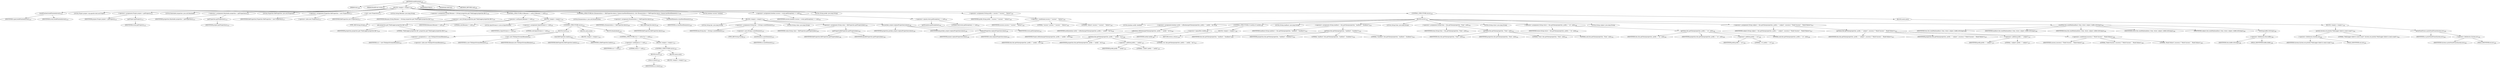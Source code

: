 digraph "buildFinished" {  
"27" [label = <(METHOD,buildFinished)<SUB>109</SUB>> ]
"8" [label = <(PARAM,this)<SUB>109</SUB>> ]
"28" [label = <(PARAM,BuildEvent event)<SUB>109</SUB>> ]
"29" [label = <(BLOCK,&lt;empty&gt;,&lt;empty&gt;)<SUB>109</SUB>> ]
"30" [label = <(buildFinished,buildFinished(event))<SUB>110</SUB>> ]
"31" [label = <(IDENTIFIER,super,buildFinished(event))<SUB>110</SUB>> ]
"32" [label = <(IDENTIFIER,event,buildFinished(event))<SUB>110</SUB>> ]
"33" [label = <(LOCAL,Project project: org.apache.tools.ant.Project)> ]
"34" [label = <(&lt;operator&gt;.assignment,Project project = getProject())<SUB>112</SUB>> ]
"35" [label = <(IDENTIFIER,project,Project project = getProject())<SUB>112</SUB>> ]
"36" [label = <(getProject,getProject())<SUB>112</SUB>> ]
"37" [label = <(IDENTIFIER,event,getProject())<SUB>112</SUB>> ]
"38" [label = <(LOCAL,Hashtable properties: java.util.Hashtable)> ]
"39" [label = <(&lt;operator&gt;.assignment,Hashtable properties = getProperties())<SUB>113</SUB>> ]
"40" [label = <(IDENTIFIER,properties,Hashtable properties = getProperties())<SUB>113</SUB>> ]
"41" [label = <(getProperties,getProperties())<SUB>113</SUB>> ]
"42" [label = <(IDENTIFIER,project,getProperties())<SUB>113</SUB>> ]
"4" [label = <(LOCAL,Properties fileProperties: java.util.Properties)> ]
"43" [label = <(&lt;operator&gt;.assignment,Properties fileProperties = new Properties())<SUB>117</SUB>> ]
"44" [label = <(IDENTIFIER,fileProperties,Properties fileProperties = new Properties())<SUB>117</SUB>> ]
"45" [label = <(&lt;operator&gt;.alloc,new Properties())<SUB>117</SUB>> ]
"46" [label = <(&lt;init&gt;,new Properties())<SUB>117</SUB>> ]
"3" [label = <(IDENTIFIER,fileProperties,new Properties())<SUB>117</SUB>> ]
"47" [label = <(LOCAL,String filename: java.lang.String)> ]
"48" [label = <(&lt;operator&gt;.assignment,String filename = (String) properties.get(&quot;MailLogger.properties.file&quot;))<SUB>118</SUB>> ]
"49" [label = <(IDENTIFIER,filename,String filename = (String) properties.get(&quot;MailLogger.properties.file&quot;))<SUB>118</SUB>> ]
"50" [label = <(&lt;operator&gt;.cast,(String) properties.get(&quot;MailLogger.properties.file&quot;))<SUB>118</SUB>> ]
"51" [label = <(TYPE_REF,String,String)<SUB>118</SUB>> ]
"52" [label = <(get,properties.get(&quot;MailLogger.properties.file&quot;))<SUB>118</SUB>> ]
"53" [label = <(IDENTIFIER,properties,properties.get(&quot;MailLogger.properties.file&quot;))<SUB>118</SUB>> ]
"54" [label = <(LITERAL,&quot;MailLogger.properties.file&quot;,properties.get(&quot;MailLogger.properties.file&quot;))<SUB>118</SUB>> ]
"55" [label = <(CONTROL_STRUCTURE,if (filename != null),if (filename != null))<SUB>119</SUB>> ]
"56" [label = <(&lt;operator&gt;.notEquals,filename != null)<SUB>119</SUB>> ]
"57" [label = <(IDENTIFIER,filename,filename != null)<SUB>119</SUB>> ]
"58" [label = <(LITERAL,null,filename != null)<SUB>119</SUB>> ]
"59" [label = <(BLOCK,&lt;empty&gt;,&lt;empty&gt;)<SUB>119</SUB>> ]
"6" [label = <(LOCAL,InputStream is: java.io.InputStream)> ]
"60" [label = <(&lt;operator&gt;.assignment,InputStream is = null)<SUB>120</SUB>> ]
"61" [label = <(IDENTIFIER,is,InputStream is = null)<SUB>120</SUB>> ]
"62" [label = <(LITERAL,null,InputStream is = null)<SUB>120</SUB>> ]
"63" [label = <(CONTROL_STRUCTURE,try,try)<SUB>121</SUB>> ]
"64" [label = <(BLOCK,try,try)<SUB>121</SUB>> ]
"65" [label = <(&lt;operator&gt;.assignment,is = new FileInputStream(filename))<SUB>122</SUB>> ]
"66" [label = <(IDENTIFIER,is,is = new FileInputStream(filename))<SUB>122</SUB>> ]
"67" [label = <(&lt;operator&gt;.alloc,new FileInputStream(filename))<SUB>122</SUB>> ]
"68" [label = <(&lt;init&gt;,new FileInputStream(filename))<SUB>122</SUB>> ]
"5" [label = <(IDENTIFIER,is,new FileInputStream(filename))<SUB>122</SUB>> ]
"69" [label = <(IDENTIFIER,filename,new FileInputStream(filename))<SUB>122</SUB>> ]
"70" [label = <(load,fileProperties.load(is))<SUB>123</SUB>> ]
"71" [label = <(IDENTIFIER,fileProperties,fileProperties.load(is))<SUB>123</SUB>> ]
"72" [label = <(IDENTIFIER,is,fileProperties.load(is))<SUB>123</SUB>> ]
"73" [label = <(BLOCK,catch,catch)> ]
"74" [label = <(BLOCK,&lt;empty&gt;,&lt;empty&gt;)<SUB>124</SUB>> ]
"75" [label = <(BLOCK,finally,finally)<SUB>126</SUB>> ]
"76" [label = <(CONTROL_STRUCTURE,if (is != null),if (is != null))<SUB>127</SUB>> ]
"77" [label = <(&lt;operator&gt;.notEquals,is != null)<SUB>127</SUB>> ]
"78" [label = <(IDENTIFIER,is,is != null)<SUB>127</SUB>> ]
"79" [label = <(LITERAL,null,is != null)<SUB>127</SUB>> ]
"80" [label = <(BLOCK,&lt;empty&gt;,&lt;empty&gt;)<SUB>127</SUB>> ]
"81" [label = <(CONTROL_STRUCTURE,try,try)<SUB>128</SUB>> ]
"82" [label = <(BLOCK,try,try)<SUB>128</SUB>> ]
"83" [label = <(close,is.close())<SUB>129</SUB>> ]
"84" [label = <(IDENTIFIER,is,is.close())<SUB>129</SUB>> ]
"85" [label = <(BLOCK,catch,catch)> ]
"86" [label = <(BLOCK,&lt;empty&gt;,&lt;empty&gt;)<SUB>130</SUB>> ]
"87" [label = <(CONTROL_STRUCTURE,for (Enumeration e = fileProperties.keys(); Some(e.hasMoreElements()); ),for (Enumeration e = fileProperties.keys(); Some(e.hasMoreElements()); ))<SUB>136</SUB>> ]
"88" [label = <(LOCAL,Enumeration e: java.util.Enumeration)> ]
"89" [label = <(&lt;operator&gt;.assignment,Enumeration e = fileProperties.keys())<SUB>136</SUB>> ]
"90" [label = <(IDENTIFIER,e,Enumeration e = fileProperties.keys())<SUB>136</SUB>> ]
"91" [label = <(keys,fileProperties.keys())<SUB>136</SUB>> ]
"92" [label = <(IDENTIFIER,fileProperties,fileProperties.keys())<SUB>136</SUB>> ]
"93" [label = <(hasMoreElements,e.hasMoreElements())<SUB>136</SUB>> ]
"94" [label = <(IDENTIFIER,e,e.hasMoreElements())<SUB>136</SUB>> ]
"95" [label = <(BLOCK,&lt;empty&gt;,&lt;empty&gt;)<SUB>136</SUB>> ]
"96" [label = <(LOCAL,String key: java.lang.String)> ]
"97" [label = <(&lt;operator&gt;.assignment,String key = (String) e.nextElement())<SUB>137</SUB>> ]
"98" [label = <(IDENTIFIER,key,String key = (String) e.nextElement())<SUB>137</SUB>> ]
"99" [label = <(&lt;operator&gt;.cast,(String) e.nextElement())<SUB>137</SUB>> ]
"100" [label = <(TYPE_REF,String,String)<SUB>137</SUB>> ]
"101" [label = <(nextElement,e.nextElement())<SUB>137</SUB>> ]
"102" [label = <(IDENTIFIER,e,e.nextElement())<SUB>137</SUB>> ]
"103" [label = <(LOCAL,String value: java.lang.String)> ]
"104" [label = <(&lt;operator&gt;.assignment,String value = fileProperties.getProperty(key))<SUB>138</SUB>> ]
"105" [label = <(IDENTIFIER,value,String value = fileProperties.getProperty(key))<SUB>138</SUB>> ]
"106" [label = <(getProperty,fileProperties.getProperty(key))<SUB>138</SUB>> ]
"107" [label = <(IDENTIFIER,fileProperties,fileProperties.getProperty(key))<SUB>138</SUB>> ]
"108" [label = <(IDENTIFIER,key,fileProperties.getProperty(key))<SUB>138</SUB>> ]
"109" [label = <(put,put(key, project.replaceProperties(value)))<SUB>139</SUB>> ]
"110" [label = <(IDENTIFIER,properties,put(key, project.replaceProperties(value)))<SUB>139</SUB>> ]
"111" [label = <(IDENTIFIER,key,put(key, project.replaceProperties(value)))<SUB>139</SUB>> ]
"112" [label = <(replaceProperties,replaceProperties(value))<SUB>139</SUB>> ]
"113" [label = <(IDENTIFIER,project,replaceProperties(value))<SUB>139</SUB>> ]
"114" [label = <(IDENTIFIER,value,replaceProperties(value))<SUB>139</SUB>> ]
"115" [label = <(LOCAL,boolean success: boolean)> ]
"116" [label = <(&lt;operator&gt;.assignment,boolean success = event.getException() == null)<SUB>142</SUB>> ]
"117" [label = <(IDENTIFIER,success,boolean success = event.getException() == null)<SUB>142</SUB>> ]
"118" [label = <(&lt;operator&gt;.equals,event.getException() == null)<SUB>142</SUB>> ]
"119" [label = <(getException,getException())<SUB>142</SUB>> ]
"120" [label = <(IDENTIFIER,event,getException())<SUB>142</SUB>> ]
"121" [label = <(LITERAL,null,event.getException() == null)<SUB>142</SUB>> ]
"122" [label = <(LOCAL,String prefix: java.lang.String)> ]
"123" [label = <(&lt;operator&gt;.assignment,String prefix = success ? &quot;success&quot; : &quot;failure&quot;)<SUB>143</SUB>> ]
"124" [label = <(IDENTIFIER,prefix,String prefix = success ? &quot;success&quot; : &quot;failure&quot;)<SUB>143</SUB>> ]
"125" [label = <(&lt;operator&gt;.conditional,success ? &quot;success&quot; : &quot;failure&quot;)<SUB>143</SUB>> ]
"126" [label = <(IDENTIFIER,success,success ? &quot;success&quot; : &quot;failure&quot;)<SUB>143</SUB>> ]
"127" [label = <(LITERAL,&quot;success&quot;,success ? &quot;success&quot; : &quot;failure&quot;)<SUB>143</SUB>> ]
"128" [label = <(LITERAL,&quot;failure&quot;,success ? &quot;success&quot; : &quot;failure&quot;)<SUB>143</SUB>> ]
"129" [label = <(CONTROL_STRUCTURE,try,try)<SUB>145</SUB>> ]
"130" [label = <(BLOCK,try,try)<SUB>145</SUB>> ]
"131" [label = <(LOCAL,boolean notify: boolean)> ]
"132" [label = <(&lt;operator&gt;.assignment,boolean notify = toBoolean(getValue(properties, prefix + &quot;.notify&quot;, &quot;on&quot;)))<SUB>146</SUB>> ]
"133" [label = <(IDENTIFIER,notify,boolean notify = toBoolean(getValue(properties, prefix + &quot;.notify&quot;, &quot;on&quot;)))<SUB>146</SUB>> ]
"134" [label = <(toBoolean,toBoolean(getValue(properties, prefix + &quot;.notify&quot;, &quot;on&quot;)))<SUB>146</SUB>> ]
"135" [label = <(IDENTIFIER,Project,toBoolean(getValue(properties, prefix + &quot;.notify&quot;, &quot;on&quot;)))<SUB>146</SUB>> ]
"136" [label = <(getValue,this.getValue(properties, prefix + &quot;.notify&quot;, &quot;on&quot;))<SUB>146</SUB>> ]
"7" [label = <(IDENTIFIER,this,this.getValue(properties, prefix + &quot;.notify&quot;, &quot;on&quot;))<SUB>146</SUB>> ]
"137" [label = <(IDENTIFIER,properties,this.getValue(properties, prefix + &quot;.notify&quot;, &quot;on&quot;))<SUB>146</SUB>> ]
"138" [label = <(&lt;operator&gt;.addition,prefix + &quot;.notify&quot;)<SUB>147</SUB>> ]
"139" [label = <(IDENTIFIER,prefix,prefix + &quot;.notify&quot;)<SUB>147</SUB>> ]
"140" [label = <(LITERAL,&quot;.notify&quot;,prefix + &quot;.notify&quot;)<SUB>147</SUB>> ]
"141" [label = <(LITERAL,&quot;on&quot;,this.getValue(properties, prefix + &quot;.notify&quot;, &quot;on&quot;))<SUB>147</SUB>> ]
"142" [label = <(CONTROL_STRUCTURE,if (!notify),if (!notify))<SUB>149</SUB>> ]
"143" [label = <(&lt;operator&gt;.logicalNot,!notify)<SUB>149</SUB>> ]
"144" [label = <(IDENTIFIER,notify,!notify)<SUB>149</SUB>> ]
"145" [label = <(BLOCK,&lt;empty&gt;,&lt;empty&gt;)<SUB>149</SUB>> ]
"146" [label = <(RETURN,return;,return;)<SUB>150</SUB>> ]
"147" [label = <(LOCAL,String mailhost: java.lang.String)> ]
"148" [label = <(&lt;operator&gt;.assignment,String mailhost = this.getValue(properties, &quot;mailhost&quot;, &quot;localhost&quot;))<SUB>153</SUB>> ]
"149" [label = <(IDENTIFIER,mailhost,String mailhost = this.getValue(properties, &quot;mailhost&quot;, &quot;localhost&quot;))<SUB>153</SUB>> ]
"150" [label = <(getValue,this.getValue(properties, &quot;mailhost&quot;, &quot;localhost&quot;))<SUB>153</SUB>> ]
"9" [label = <(IDENTIFIER,this,this.getValue(properties, &quot;mailhost&quot;, &quot;localhost&quot;))<SUB>153</SUB>> ]
"151" [label = <(IDENTIFIER,properties,this.getValue(properties, &quot;mailhost&quot;, &quot;localhost&quot;))<SUB>153</SUB>> ]
"152" [label = <(LITERAL,&quot;mailhost&quot;,this.getValue(properties, &quot;mailhost&quot;, &quot;localhost&quot;))<SUB>153</SUB>> ]
"153" [label = <(LITERAL,&quot;localhost&quot;,this.getValue(properties, &quot;mailhost&quot;, &quot;localhost&quot;))<SUB>153</SUB>> ]
"154" [label = <(LOCAL,String from: java.lang.String)> ]
"155" [label = <(&lt;operator&gt;.assignment,String from = this.getValue(properties, &quot;from&quot;, null))<SUB>154</SUB>> ]
"156" [label = <(IDENTIFIER,from,String from = this.getValue(properties, &quot;from&quot;, null))<SUB>154</SUB>> ]
"157" [label = <(getValue,this.getValue(properties, &quot;from&quot;, null))<SUB>154</SUB>> ]
"10" [label = <(IDENTIFIER,this,this.getValue(properties, &quot;from&quot;, null))<SUB>154</SUB>> ]
"158" [label = <(IDENTIFIER,properties,this.getValue(properties, &quot;from&quot;, null))<SUB>154</SUB>> ]
"159" [label = <(LITERAL,&quot;from&quot;,this.getValue(properties, &quot;from&quot;, null))<SUB>154</SUB>> ]
"160" [label = <(LITERAL,null,this.getValue(properties, &quot;from&quot;, null))<SUB>154</SUB>> ]
"161" [label = <(LOCAL,String toList: java.lang.String)> ]
"162" [label = <(&lt;operator&gt;.assignment,String toList = this.getValue(properties, prefix + &quot;.to&quot;, null))<SUB>156</SUB>> ]
"163" [label = <(IDENTIFIER,toList,String toList = this.getValue(properties, prefix + &quot;.to&quot;, null))<SUB>156</SUB>> ]
"164" [label = <(getValue,this.getValue(properties, prefix + &quot;.to&quot;, null))<SUB>156</SUB>> ]
"11" [label = <(IDENTIFIER,this,this.getValue(properties, prefix + &quot;.to&quot;, null))<SUB>156</SUB>> ]
"165" [label = <(IDENTIFIER,properties,this.getValue(properties, prefix + &quot;.to&quot;, null))<SUB>156</SUB>> ]
"166" [label = <(&lt;operator&gt;.addition,prefix + &quot;.to&quot;)<SUB>156</SUB>> ]
"167" [label = <(IDENTIFIER,prefix,prefix + &quot;.to&quot;)<SUB>156</SUB>> ]
"168" [label = <(LITERAL,&quot;.to&quot;,prefix + &quot;.to&quot;)<SUB>156</SUB>> ]
"169" [label = <(LITERAL,null,this.getValue(properties, prefix + &quot;.to&quot;, null))<SUB>156</SUB>> ]
"170" [label = <(LOCAL,String subject: java.lang.String)> ]
"171" [label = <(&lt;operator&gt;.assignment,String subject = this.getValue(properties, prefix + &quot;.subject&quot;, (success) ? &quot;Build Success&quot; : &quot;Build Failure&quot;))<SUB>157</SUB>> ]
"172" [label = <(IDENTIFIER,subject,String subject = this.getValue(properties, prefix + &quot;.subject&quot;, (success) ? &quot;Build Success&quot; : &quot;Build Failure&quot;))<SUB>157</SUB>> ]
"173" [label = <(getValue,this.getValue(properties, prefix + &quot;.subject&quot;, (success) ? &quot;Build Success&quot; : &quot;Build Failure&quot;))<SUB>157</SUB>> ]
"12" [label = <(IDENTIFIER,this,this.getValue(properties, prefix + &quot;.subject&quot;, (success) ? &quot;Build Success&quot; : &quot;Build Failure&quot;))<SUB>157</SUB>> ]
"174" [label = <(IDENTIFIER,properties,this.getValue(properties, prefix + &quot;.subject&quot;, (success) ? &quot;Build Success&quot; : &quot;Build Failure&quot;))<SUB>157</SUB>> ]
"175" [label = <(&lt;operator&gt;.addition,prefix + &quot;.subject&quot;)<SUB>157</SUB>> ]
"176" [label = <(IDENTIFIER,prefix,prefix + &quot;.subject&quot;)<SUB>157</SUB>> ]
"177" [label = <(LITERAL,&quot;.subject&quot;,prefix + &quot;.subject&quot;)<SUB>157</SUB>> ]
"178" [label = <(&lt;operator&gt;.conditional,(success) ? &quot;Build Success&quot; : &quot;Build Failure&quot;)<SUB>158</SUB>> ]
"179" [label = <(IDENTIFIER,success,(success) ? &quot;Build Success&quot; : &quot;Build Failure&quot;)<SUB>158</SUB>> ]
"180" [label = <(LITERAL,&quot;Build Success&quot;,(success) ? &quot;Build Success&quot; : &quot;Build Failure&quot;)<SUB>158</SUB>> ]
"181" [label = <(LITERAL,&quot;Build Failure&quot;,(success) ? &quot;Build Success&quot; : &quot;Build Failure&quot;)<SUB>158</SUB>> ]
"182" [label = <(sendMail,this.sendMail(mailhost, from, toList, subject, buffer.toString()))<SUB>160</SUB>> ]
"13" [label = <(IDENTIFIER,this,this.sendMail(mailhost, from, toList, subject, buffer.toString()))<SUB>160</SUB>> ]
"183" [label = <(IDENTIFIER,mailhost,this.sendMail(mailhost, from, toList, subject, buffer.toString()))<SUB>160</SUB>> ]
"184" [label = <(IDENTIFIER,from,this.sendMail(mailhost, from, toList, subject, buffer.toString()))<SUB>160</SUB>> ]
"185" [label = <(IDENTIFIER,toList,this.sendMail(mailhost, from, toList, subject, buffer.toString()))<SUB>160</SUB>> ]
"186" [label = <(IDENTIFIER,subject,this.sendMail(mailhost, from, toList, subject, buffer.toString()))<SUB>160</SUB>> ]
"187" [label = <(toString,buffer.toString())<SUB>160</SUB>> ]
"188" [label = <(&lt;operator&gt;.fieldAccess,this.buffer)<SUB>160</SUB>> ]
"189" [label = <(IDENTIFIER,this,buffer.toString())<SUB>160</SUB>> ]
"190" [label = <(FIELD_IDENTIFIER,buffer,buffer)<SUB>160</SUB>> ]
"191" [label = <(BLOCK,catch,catch)> ]
"192" [label = <(BLOCK,&lt;empty&gt;,&lt;empty&gt;)<SUB>161</SUB>> ]
"193" [label = <(println,System.out.println(&quot;MailLogger failed to send e-mail!&quot;))<SUB>162</SUB>> ]
"194" [label = <(&lt;operator&gt;.fieldAccess,System.out)<SUB>162</SUB>> ]
"195" [label = <(IDENTIFIER,System,System.out.println(&quot;MailLogger failed to send e-mail!&quot;))<SUB>162</SUB>> ]
"196" [label = <(FIELD_IDENTIFIER,out,out)<SUB>162</SUB>> ]
"197" [label = <(LITERAL,&quot;MailLogger failed to send e-mail!&quot;,System.out.println(&quot;MailLogger failed to send e-mail!&quot;))<SUB>162</SUB>> ]
"198" [label = <(printStackTrace,e.printStackTrace(System.err))<SUB>163</SUB>> ]
"199" [label = <(IDENTIFIER,e,e.printStackTrace(System.err))<SUB>163</SUB>> ]
"200" [label = <(&lt;operator&gt;.fieldAccess,System.err)<SUB>163</SUB>> ]
"201" [label = <(IDENTIFIER,System,e.printStackTrace(System.err))<SUB>163</SUB>> ]
"202" [label = <(FIELD_IDENTIFIER,err,err)<SUB>163</SUB>> ]
"203" [label = <(MODIFIER,PUBLIC)> ]
"204" [label = <(MODIFIER,VIRTUAL)> ]
"205" [label = <(METHOD_RETURN,void)<SUB>109</SUB>> ]
  "27" -> "8" 
  "27" -> "28" 
  "27" -> "29" 
  "27" -> "203" 
  "27" -> "204" 
  "27" -> "205" 
  "29" -> "30" 
  "29" -> "33" 
  "29" -> "34" 
  "29" -> "38" 
  "29" -> "39" 
  "29" -> "4" 
  "29" -> "43" 
  "29" -> "46" 
  "29" -> "47" 
  "29" -> "48" 
  "29" -> "55" 
  "29" -> "87" 
  "29" -> "115" 
  "29" -> "116" 
  "29" -> "122" 
  "29" -> "123" 
  "29" -> "129" 
  "30" -> "31" 
  "30" -> "32" 
  "34" -> "35" 
  "34" -> "36" 
  "36" -> "37" 
  "39" -> "40" 
  "39" -> "41" 
  "41" -> "42" 
  "43" -> "44" 
  "43" -> "45" 
  "46" -> "3" 
  "48" -> "49" 
  "48" -> "50" 
  "50" -> "51" 
  "50" -> "52" 
  "52" -> "53" 
  "52" -> "54" 
  "55" -> "56" 
  "55" -> "59" 
  "56" -> "57" 
  "56" -> "58" 
  "59" -> "6" 
  "59" -> "60" 
  "59" -> "63" 
  "60" -> "61" 
  "60" -> "62" 
  "63" -> "64" 
  "63" -> "73" 
  "63" -> "75" 
  "64" -> "65" 
  "64" -> "68" 
  "64" -> "70" 
  "65" -> "66" 
  "65" -> "67" 
  "68" -> "5" 
  "68" -> "69" 
  "70" -> "71" 
  "70" -> "72" 
  "73" -> "74" 
  "75" -> "76" 
  "76" -> "77" 
  "76" -> "80" 
  "77" -> "78" 
  "77" -> "79" 
  "80" -> "81" 
  "81" -> "82" 
  "81" -> "85" 
  "82" -> "83" 
  "83" -> "84" 
  "85" -> "86" 
  "87" -> "88" 
  "87" -> "89" 
  "87" -> "93" 
  "87" -> "95" 
  "89" -> "90" 
  "89" -> "91" 
  "91" -> "92" 
  "93" -> "94" 
  "95" -> "96" 
  "95" -> "97" 
  "95" -> "103" 
  "95" -> "104" 
  "95" -> "109" 
  "97" -> "98" 
  "97" -> "99" 
  "99" -> "100" 
  "99" -> "101" 
  "101" -> "102" 
  "104" -> "105" 
  "104" -> "106" 
  "106" -> "107" 
  "106" -> "108" 
  "109" -> "110" 
  "109" -> "111" 
  "109" -> "112" 
  "112" -> "113" 
  "112" -> "114" 
  "116" -> "117" 
  "116" -> "118" 
  "118" -> "119" 
  "118" -> "121" 
  "119" -> "120" 
  "123" -> "124" 
  "123" -> "125" 
  "125" -> "126" 
  "125" -> "127" 
  "125" -> "128" 
  "129" -> "130" 
  "129" -> "191" 
  "130" -> "131" 
  "130" -> "132" 
  "130" -> "142" 
  "130" -> "147" 
  "130" -> "148" 
  "130" -> "154" 
  "130" -> "155" 
  "130" -> "161" 
  "130" -> "162" 
  "130" -> "170" 
  "130" -> "171" 
  "130" -> "182" 
  "132" -> "133" 
  "132" -> "134" 
  "134" -> "135" 
  "134" -> "136" 
  "136" -> "7" 
  "136" -> "137" 
  "136" -> "138" 
  "136" -> "141" 
  "138" -> "139" 
  "138" -> "140" 
  "142" -> "143" 
  "142" -> "145" 
  "143" -> "144" 
  "145" -> "146" 
  "148" -> "149" 
  "148" -> "150" 
  "150" -> "9" 
  "150" -> "151" 
  "150" -> "152" 
  "150" -> "153" 
  "155" -> "156" 
  "155" -> "157" 
  "157" -> "10" 
  "157" -> "158" 
  "157" -> "159" 
  "157" -> "160" 
  "162" -> "163" 
  "162" -> "164" 
  "164" -> "11" 
  "164" -> "165" 
  "164" -> "166" 
  "164" -> "169" 
  "166" -> "167" 
  "166" -> "168" 
  "171" -> "172" 
  "171" -> "173" 
  "173" -> "12" 
  "173" -> "174" 
  "173" -> "175" 
  "173" -> "178" 
  "175" -> "176" 
  "175" -> "177" 
  "178" -> "179" 
  "178" -> "180" 
  "178" -> "181" 
  "182" -> "13" 
  "182" -> "183" 
  "182" -> "184" 
  "182" -> "185" 
  "182" -> "186" 
  "182" -> "187" 
  "187" -> "188" 
  "188" -> "189" 
  "188" -> "190" 
  "191" -> "192" 
  "192" -> "193" 
  "192" -> "198" 
  "193" -> "194" 
  "193" -> "197" 
  "194" -> "195" 
  "194" -> "196" 
  "198" -> "199" 
  "198" -> "200" 
  "200" -> "201" 
  "200" -> "202" 
}
